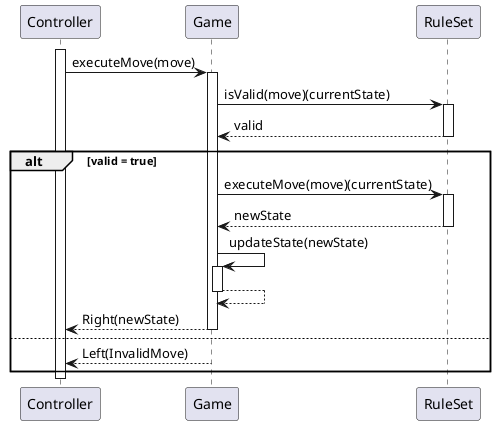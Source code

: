 @startuml moveExecutions

participant Controller  as C
participant Game        as G
participant RuleSet     as R

autoactivate on

activate C
C -> G: executeMove(move)
G -> R: isValid(move)(currentState)
R --> G: valid
alt valid = true
    G -> R: executeMove(move)(currentState)
    R --> G: newState
    G -> G: updateState(newState)
    G --> G
    G --> C: Right(newState)
else
    G --> C: Left(InvalidMove)
end
deactivate C

@enduml